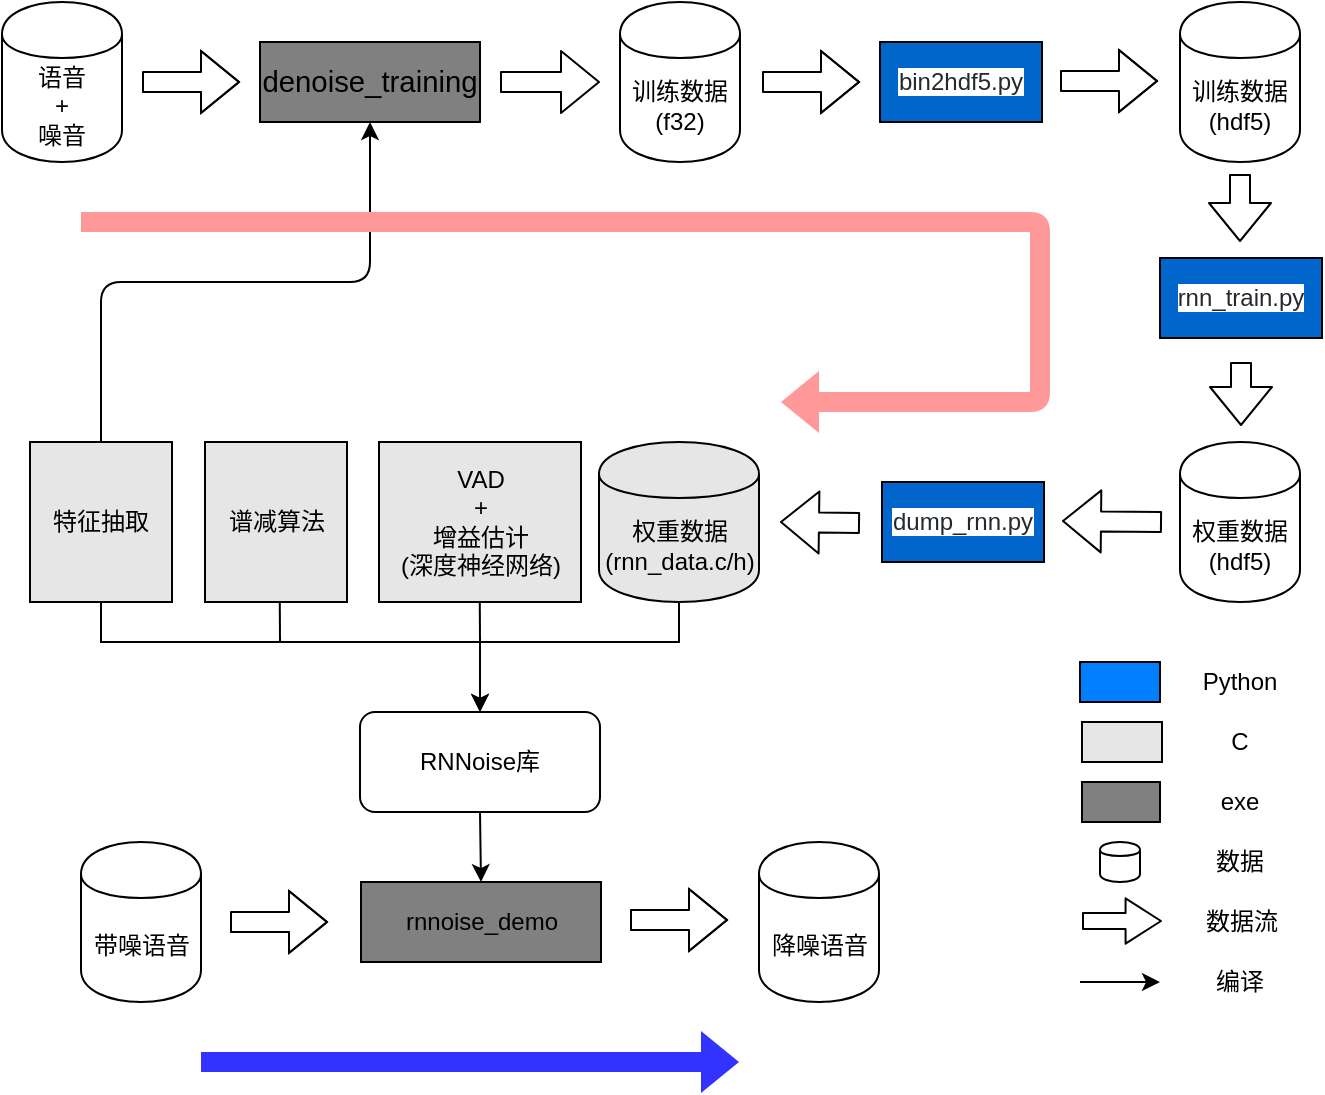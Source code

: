 <mxfile version="12.1.7" pages="1"><diagram id="cxPggjqLNbw3QVIsr8zk" name="Page-1"><mxGraphModel dx="702" dy="712" grid="1" gridSize="10" guides="1" tooltips="1" connect="1" arrows="1" fold="1" page="1" pageScale="1" pageWidth="1654" pageHeight="1169" math="0" shadow="0"><root><mxCell id="0"/><mxCell id="1" parent="0"/><mxCell id="4L00skd8d20YzLHX7mjh-2" value="&lt;span style=&quot;font-family: &amp;#34;calibri&amp;#34; , sans-serif ; font-size: 14.667px ; white-space: normal&quot;&gt;denoise_training&lt;br&gt;&lt;/span&gt;" style="rounded=0;whiteSpace=wrap;html=1;fillColor=#808080;" parent="1" vertex="1"><mxGeometry x="310" y="360" width="110" height="40" as="geometry"/></mxCell><mxCell id="4L00skd8d20YzLHX7mjh-1" value="RNNoise库" style="rounded=1;whiteSpace=wrap;html=1;fillColor=none;" parent="1" vertex="1"><mxGeometry x="360" y="695" width="120" height="50" as="geometry"/></mxCell><mxCell id="4L00skd8d20YzLHX7mjh-5" value="rnnoise_demo" style="rounded=0;whiteSpace=wrap;html=1;fillColor=#808080;" parent="1" vertex="1"><mxGeometry x="360.5" y="780" width="120" height="40" as="geometry"/></mxCell><mxCell id="4L00skd8d20YzLHX7mjh-7" value="语音&lt;br&gt;+&lt;br&gt;噪音" style="shape=cylinder;whiteSpace=wrap;html=1;boundedLbl=1;backgroundOutline=1;" parent="1" vertex="1"><mxGeometry x="181" y="340" width="60" height="80" as="geometry"/></mxCell><mxCell id="4L00skd8d20YzLHX7mjh-8" value="" style="shape=flexArrow;endArrow=classic;html=1;" parent="1" edge="1"><mxGeometry width="50" height="50" relative="1" as="geometry"><mxPoint x="251" y="380" as="sourcePoint"/><mxPoint x="300" y="380" as="targetPoint"/><Array as="points"><mxPoint x="261" y="380"/></Array></mxGeometry></mxCell><mxCell id="4L00skd8d20YzLHX7mjh-9" value="" style="shape=flexArrow;endArrow=classic;html=1;" parent="1" edge="1"><mxGeometry width="50" height="50" relative="1" as="geometry"><mxPoint x="430" y="380" as="sourcePoint"/><mxPoint x="480" y="380" as="targetPoint"/></mxGeometry></mxCell><mxCell id="4L00skd8d20YzLHX7mjh-10" value="训练数据&lt;br&gt;(f32)" style="shape=cylinder;whiteSpace=wrap;html=1;boundedLbl=1;backgroundOutline=1;" parent="1" vertex="1"><mxGeometry x="490" y="340" width="60" height="80" as="geometry"/></mxCell><mxCell id="4L00skd8d20YzLHX7mjh-11" value="&lt;span style=&quot;color: rgb(36 , 41 , 46) ; font-family: , &amp;#34;consolas&amp;#34; , &amp;#34;liberation mono&amp;#34; , &amp;#34;menlo&amp;#34; , monospace ; white-space: pre ; background-color: rgb(255 , 255 , 255)&quot;&gt;bin2hdf5.py&lt;/span&gt;" style="rounded=0;whiteSpace=wrap;html=1;fillColor=#0066CC;" parent="1" vertex="1"><mxGeometry x="620" y="360" width="81" height="40" as="geometry"/></mxCell><mxCell id="4L00skd8d20YzLHX7mjh-14" value="训练数据&lt;br&gt;(hdf5)" style="shape=cylinder;whiteSpace=wrap;html=1;boundedLbl=1;backgroundOutline=1;" parent="1" vertex="1"><mxGeometry x="770" y="340" width="60" height="80" as="geometry"/></mxCell><mxCell id="4L00skd8d20YzLHX7mjh-15" value="&lt;span style=&quot;color: rgb(36 , 41 , 46) ; font-family: , &amp;#34;consolas&amp;#34; , &amp;#34;liberation mono&amp;#34; , &amp;#34;menlo&amp;#34; , monospace ; white-space: pre ; background-color: rgb(255 , 255 , 255)&quot;&gt;rnn_train.py&lt;/span&gt;" style="rounded=0;whiteSpace=wrap;html=1;fillColor=#0066CC;strokeColor=#000000;" parent="1" vertex="1"><mxGeometry x="760" y="468" width="81" height="40" as="geometry"/></mxCell><mxCell id="4L00skd8d20YzLHX7mjh-17" value="" style="shape=flexArrow;endArrow=classic;html=1;" parent="1" edge="1"><mxGeometry width="50" height="50" relative="1" as="geometry"><mxPoint x="761" y="600" as="sourcePoint"/><mxPoint x="711" y="599.5" as="targetPoint"/></mxGeometry></mxCell><mxCell id="4L00skd8d20YzLHX7mjh-20" value="权重数据&lt;br&gt;(hdf5)" style="shape=cylinder;whiteSpace=wrap;html=1;boundedLbl=1;backgroundOutline=1;" parent="1" vertex="1"><mxGeometry x="770" y="560" width="60" height="80" as="geometry"/></mxCell><mxCell id="4L00skd8d20YzLHX7mjh-21" value="&lt;span style=&quot;color: rgb(36 , 41 , 46) ; font-family: , &amp;#34;consolas&amp;#34; , &amp;#34;liberation mono&amp;#34; , &amp;#34;menlo&amp;#34; , monospace ; white-space: pre ; background-color: rgb(255 , 255 , 255)&quot;&gt;dump_rnn.py&lt;/span&gt;" style="rounded=0;whiteSpace=wrap;html=1;fillColor=#0066CC;" parent="1" vertex="1"><mxGeometry x="621" y="580" width="81" height="40" as="geometry"/></mxCell><mxCell id="4L00skd8d20YzLHX7mjh-78" style="edgeStyle=orthogonalEdgeStyle;rounded=0;orthogonalLoop=1;jettySize=auto;html=1;exitX=0.5;exitY=1;exitDx=0;exitDy=0;entryX=0.5;entryY=0;entryDx=0;entryDy=0;" parent="1" source="4L00skd8d20YzLHX7mjh-22" target="4L00skd8d20YzLHX7mjh-1" edge="1"><mxGeometry relative="1" as="geometry"><Array as="points"><mxPoint x="520" y="660"/><mxPoint x="420" y="660"/></Array></mxGeometry></mxCell><mxCell id="4L00skd8d20YzLHX7mjh-22" value="权重数据&lt;br&gt;(rnn_data.c/h)" style="shape=cylinder;whiteSpace=wrap;html=1;boundedLbl=1;backgroundOutline=1;fillColor=#E6E6E6;" parent="1" vertex="1"><mxGeometry x="479.5" y="560" width="80" height="80" as="geometry"/></mxCell><mxCell id="4L00skd8d20YzLHX7mjh-26" value="" style="shape=flexArrow;endArrow=classic;html=1;" parent="1" edge="1"><mxGeometry width="50" height="50" relative="1" as="geometry"><mxPoint x="561" y="380" as="sourcePoint"/><mxPoint x="610" y="380" as="targetPoint"/><Array as="points"><mxPoint x="571" y="380"/></Array></mxGeometry></mxCell><mxCell id="4L00skd8d20YzLHX7mjh-27" value="" style="shape=flexArrow;endArrow=classic;html=1;" parent="1" edge="1"><mxGeometry width="50" height="50" relative="1" as="geometry"><mxPoint x="710.0" y="379.5" as="sourcePoint"/><mxPoint x="759" y="379.5" as="targetPoint"/><Array as="points"><mxPoint x="720" y="379.5"/></Array></mxGeometry></mxCell><mxCell id="4L00skd8d20YzLHX7mjh-29" value="" style="shape=flexArrow;endArrow=classic;html=1;" parent="1" edge="1"><mxGeometry width="50" height="50" relative="1" as="geometry"><mxPoint x="800" y="426" as="sourcePoint"/><mxPoint x="800" y="460" as="targetPoint"/></mxGeometry></mxCell><mxCell id="4L00skd8d20YzLHX7mjh-30" value="" style="shape=flexArrow;endArrow=classic;html=1;" parent="1" edge="1"><mxGeometry width="50" height="50" relative="1" as="geometry"><mxPoint x="800.5" y="520" as="sourcePoint"/><mxPoint x="800.5" y="552" as="targetPoint"/></mxGeometry></mxCell><mxCell id="4L00skd8d20YzLHX7mjh-44" value="" style="endArrow=none;html=1;entryX=0.489;entryY=1.004;entryDx=0;entryDy=0;entryPerimeter=0;" parent="1" edge="1"><mxGeometry width="50" height="50" relative="1" as="geometry"><mxPoint x="320" y="659.5" as="sourcePoint"/><mxPoint x="319.889" y="639.82" as="targetPoint"/></mxGeometry></mxCell><mxCell id="4L00skd8d20YzLHX7mjh-45" value="" style="endArrow=classic;html=1;entryX=0.5;entryY=0;entryDx=0;entryDy=0;exitX=0.5;exitY=1;exitDx=0;exitDy=0;" parent="1" source="4L00skd8d20YzLHX7mjh-1" target="4L00skd8d20YzLHX7mjh-5" edge="1"><mxGeometry width="50" height="50" relative="1" as="geometry"><mxPoint x="460" y="680" as="sourcePoint"/><mxPoint x="340" y="760" as="targetPoint"/></mxGeometry></mxCell><mxCell id="4L00skd8d20YzLHX7mjh-72" style="edgeStyle=elbowEdgeStyle;rounded=0;orthogonalLoop=1;jettySize=auto;elbow=vertical;html=1;exitX=0.5;exitY=1;exitDx=0;exitDy=0;entryX=0.5;entryY=0;entryDx=0;entryDy=0;" parent="1" source="4L00skd8d20YzLHX7mjh-46" target="4L00skd8d20YzLHX7mjh-1" edge="1"><mxGeometry relative="1" as="geometry"><Array as="points"><mxPoint x="330" y="660"/></Array></mxGeometry></mxCell><mxCell id="4L00skd8d20YzLHX7mjh-46" value="特征抽取" style="rounded=0;whiteSpace=wrap;html=1;fillColor=#E6E6E6;" parent="1" vertex="1"><mxGeometry x="195" y="560" width="71" height="80" as="geometry"/></mxCell><mxCell id="4L00skd8d20YzLHX7mjh-47" value="VAD&lt;br&gt;+&lt;br&gt;增益估计&lt;br&gt;(深度神经网络)" style="rounded=0;whiteSpace=wrap;html=1;fillColor=#E6E6E6;" parent="1" vertex="1"><mxGeometry x="369.5" y="560" width="101" height="80" as="geometry"/></mxCell><mxCell id="4L00skd8d20YzLHX7mjh-48" value="" style="rounded=0;whiteSpace=wrap;html=1;fillColor=#007FFF;" parent="1" vertex="1"><mxGeometry x="720" y="670" width="40" height="20" as="geometry"/></mxCell><mxCell id="4L00skd8d20YzLHX7mjh-49" value="Python" style="text;html=1;strokeColor=none;fillColor=none;align=center;verticalAlign=middle;whiteSpace=wrap;rounded=0;" parent="1" vertex="1"><mxGeometry x="780" y="670" width="40" height="20" as="geometry"/></mxCell><mxCell id="4L00skd8d20YzLHX7mjh-50" value="" style="rounded=0;whiteSpace=wrap;html=1;fillColor=#E6E6E6;" parent="1" vertex="1"><mxGeometry x="721" y="700" width="40" height="20" as="geometry"/></mxCell><mxCell id="4L00skd8d20YzLHX7mjh-51" value="C" style="text;html=1;strokeColor=none;fillColor=none;align=center;verticalAlign=middle;whiteSpace=wrap;rounded=0;" parent="1" vertex="1"><mxGeometry x="780" y="700" width="40" height="20" as="geometry"/></mxCell><mxCell id="4L00skd8d20YzLHX7mjh-52" value="" style="rounded=0;whiteSpace=wrap;html=1;fillColor=#808080;" parent="1" vertex="1"><mxGeometry x="721" y="730" width="39" height="20" as="geometry"/></mxCell><mxCell id="4L00skd8d20YzLHX7mjh-53" value="exe" style="text;html=1;strokeColor=none;fillColor=none;align=center;verticalAlign=middle;whiteSpace=wrap;rounded=0;" parent="1" vertex="1"><mxGeometry x="780" y="730" width="40" height="20" as="geometry"/></mxCell><mxCell id="4L00skd8d20YzLHX7mjh-54" value="带噪语音" style="shape=cylinder;whiteSpace=wrap;html=1;boundedLbl=1;backgroundOutline=1;strokeColor=#000000;fillColor=none;" parent="1" vertex="1"><mxGeometry x="220.5" y="760" width="60" height="80" as="geometry"/></mxCell><mxCell id="4L00skd8d20YzLHX7mjh-55" value="" style="shape=flexArrow;endArrow=classic;html=1;" parent="1" edge="1"><mxGeometry width="50" height="50" relative="1" as="geometry"><mxPoint x="295" y="800" as="sourcePoint"/><mxPoint x="344" y="800" as="targetPoint"/><Array as="points"><mxPoint x="305" y="800"/></Array></mxGeometry></mxCell><mxCell id="4L00skd8d20YzLHX7mjh-56" value="" style="shape=flexArrow;endArrow=classic;html=1;" parent="1" edge="1"><mxGeometry width="50" height="50" relative="1" as="geometry"><mxPoint x="495" y="799" as="sourcePoint"/><mxPoint x="544" y="799" as="targetPoint"/><Array as="points"><mxPoint x="505" y="799"/></Array></mxGeometry></mxCell><mxCell id="4L00skd8d20YzLHX7mjh-57" value="" style="shape=cylinder;whiteSpace=wrap;html=1;boundedLbl=1;backgroundOutline=1;strokeColor=#000000;fillColor=none;" parent="1" vertex="1"><mxGeometry x="730" y="760" width="20" height="20" as="geometry"/></mxCell><mxCell id="4L00skd8d20YzLHX7mjh-58" value="数据" style="text;html=1;strokeColor=none;fillColor=none;align=center;verticalAlign=middle;whiteSpace=wrap;rounded=0;" parent="1" vertex="1"><mxGeometry x="780" y="760" width="40" height="20" as="geometry"/></mxCell><mxCell id="4L00skd8d20YzLHX7mjh-59" value="降噪语音" style="shape=cylinder;whiteSpace=wrap;html=1;boundedLbl=1;backgroundOutline=1;strokeColor=#000000;fillColor=none;" parent="1" vertex="1"><mxGeometry x="559.5" y="760" width="60" height="80" as="geometry"/></mxCell><mxCell id="4L00skd8d20YzLHX7mjh-60" value="" style="shape=flexArrow;endArrow=classic;html=1;width=8;endSize=5.571;endWidth=13.714;" parent="1" edge="1"><mxGeometry width="50" height="50" relative="1" as="geometry"><mxPoint x="721" y="799.5" as="sourcePoint"/><mxPoint x="761" y="799.5" as="targetPoint"/></mxGeometry></mxCell><mxCell id="4L00skd8d20YzLHX7mjh-61" value="数据流" style="text;html=1;strokeColor=none;fillColor=none;align=center;verticalAlign=middle;whiteSpace=wrap;rounded=0;" parent="1" vertex="1"><mxGeometry x="770.5" y="790" width="60" height="20" as="geometry"/></mxCell><mxCell id="4L00skd8d20YzLHX7mjh-62" value="" style="endArrow=classic;html=1;" parent="1" edge="1"><mxGeometry width="50" height="50" relative="1" as="geometry"><mxPoint x="720" y="830" as="sourcePoint"/><mxPoint x="760" y="830" as="targetPoint"/></mxGeometry></mxCell><mxCell id="4L00skd8d20YzLHX7mjh-63" value="编译" style="text;html=1;strokeColor=none;fillColor=none;align=center;verticalAlign=middle;whiteSpace=wrap;rounded=0;" parent="1" vertex="1"><mxGeometry x="780" y="820" width="40" height="20" as="geometry"/></mxCell><mxCell id="4L00skd8d20YzLHX7mjh-64" value="" style="endArrow=classic;html=1;edgeStyle=elbowEdgeStyle;elbow=vertical;exitX=0.5;exitY=0;exitDx=0;exitDy=0;entryX=0.5;entryY=1;entryDx=0;entryDy=0;" parent="1" source="4L00skd8d20YzLHX7mjh-46" target="4L00skd8d20YzLHX7mjh-2" edge="1"><mxGeometry width="50" height="50" relative="1" as="geometry"><mxPoint x="260" y="910" as="sourcePoint"/><mxPoint x="350" y="470" as="targetPoint"/></mxGeometry></mxCell><mxCell id="4L00skd8d20YzLHX7mjh-65" value="" style="shape=flexArrow;endArrow=classic;html=1;" parent="1" edge="1"><mxGeometry width="50" height="50" relative="1" as="geometry"><mxPoint x="610" y="600.5" as="sourcePoint"/><mxPoint x="570" y="600" as="targetPoint"/></mxGeometry></mxCell><mxCell id="4L00skd8d20YzLHX7mjh-67" value="谱减算法" style="rounded=0;whiteSpace=wrap;html=1;fillColor=#E6E6E6;" parent="1" vertex="1"><mxGeometry x="282.5" y="560" width="71" height="80" as="geometry"/></mxCell><mxCell id="4L00skd8d20YzLHX7mjh-76" value="" style="endArrow=none;html=1;entryX=0.489;entryY=1.004;entryDx=0;entryDy=0;entryPerimeter=0;" parent="1" edge="1"><mxGeometry width="50" height="50" relative="1" as="geometry"><mxPoint x="420" y="659.5" as="sourcePoint"/><mxPoint x="419.889" y="639.82" as="targetPoint"/></mxGeometry></mxCell><mxCell id="oNFhIER0CS4aNZVv_d1z-1" value="" style="endArrow=classic;html=1;shape=flexArrow;fillColor=#FF9999;strokeColor=none;" parent="1" edge="1"><mxGeometry width="50" height="50" relative="1" as="geometry"><mxPoint x="220" y="450" as="sourcePoint"/><mxPoint x="570" y="540" as="targetPoint"/><Array as="points"><mxPoint x="700" y="450"/><mxPoint x="700" y="540"/></Array></mxGeometry></mxCell><mxCell id="oNFhIER0CS4aNZVv_d1z-2" value="" style="endArrow=classic;html=1;fillColor=#3333FF;shape=flexArrow;strokeColor=none;" parent="1" edge="1"><mxGeometry width="50" height="50" relative="1" as="geometry"><mxPoint x="280" y="870" as="sourcePoint"/><mxPoint x="550" y="870" as="targetPoint"/></mxGeometry></mxCell></root></mxGraphModel></diagram></mxfile>